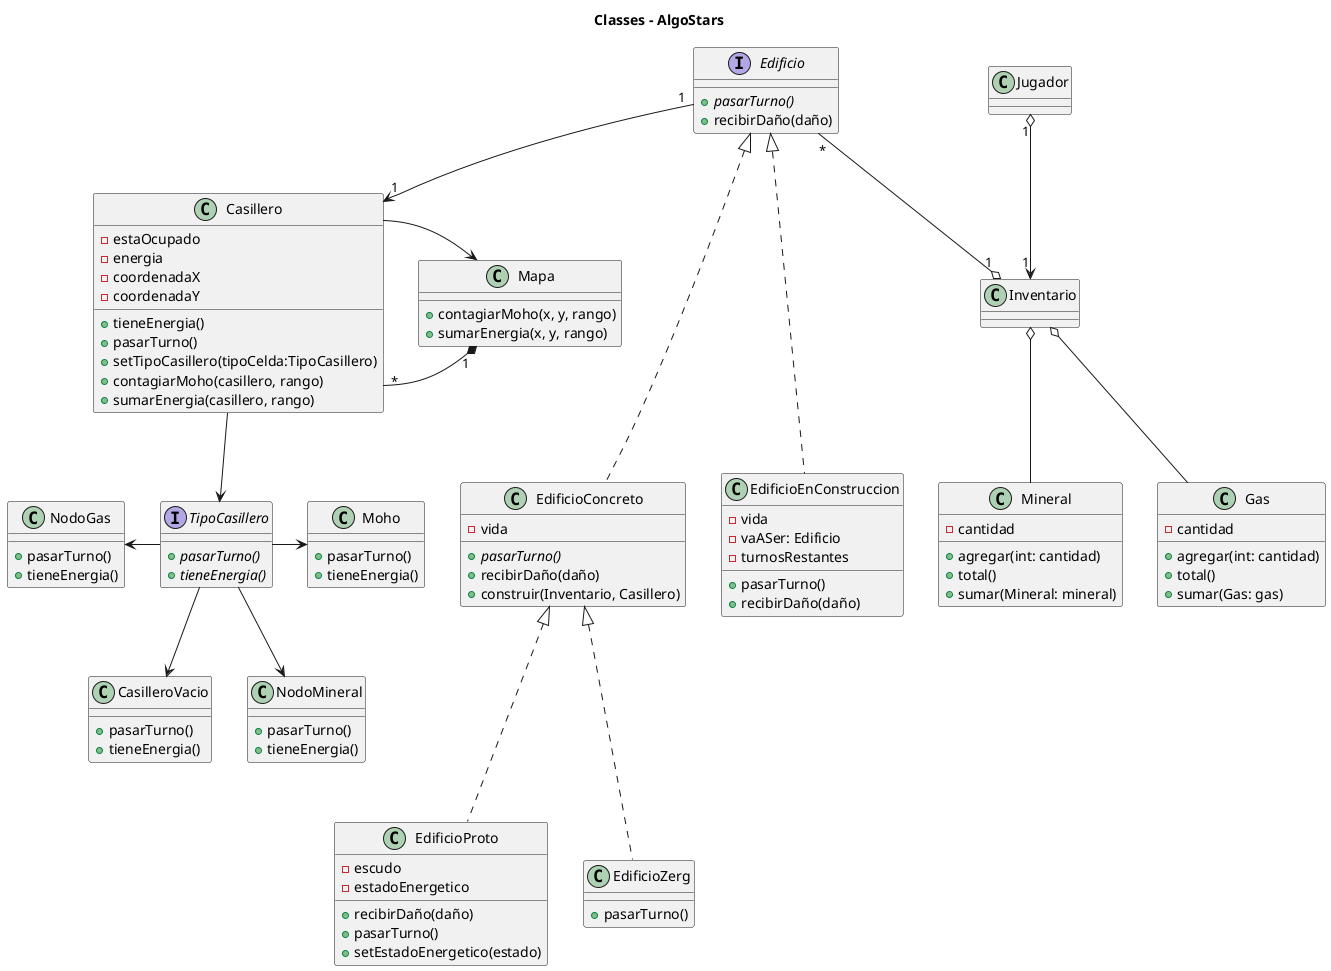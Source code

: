 @startuml
title Classes - AlgoStars

class Jugador {
}

interface Edificio {

    {abstract}+ pasarTurno()
    + recibirDaño(daño)
}

class EdificioConcreto{
    -vida
    {abstract}+ pasarTurno()
    + recibirDaño(daño)
    + construir(Inventario, Casillero)
}

class EdificioEnConstruccion {
    -vida
    + pasarTurno()
    + recibirDaño(daño)
    - vaASer: Edificio
    - turnosRestantes
}

class EdificioProto {
    - escudo
    - estadoEnergetico
    + recibirDaño(daño)
    + pasarTurno()
    '+ estaActivo()'
    + setEstadoEnergetico(estado)
}

class EdificioZerg {
    + pasarTurno()
}

class Casillero {
    + tieneEnergia()
    + pasarTurno()
    + setTipoCasillero(tipoCelda:TipoCasillero)
    + contagiarMoho(casillero, rango)
    + sumarEnergia(casillero, rango)
    - estaOcupado
    - energia
    - coordenadaX
    - coordenadaY
}

class Mapa {
    + contagiarMoho(x, y, rango)
    + sumarEnergia(x, y, rango)
}

class Mineral {
 - cantidad
 + agregar(int: cantidad)
 + total()
 + sumar(Mineral: mineral)
}

class Gas {
 - cantidad
 + agregar(int: cantidad)
 + total()
 + sumar(Gas: gas)
}

class Moho {
    + pasarTurno()
    + tieneEnergia()
}
class CasilleroVacio{
    + pasarTurno()
    + tieneEnergia()
}
class NodoGas{
    + pasarTurno()
    + tieneEnergia()
}
class NodoMineral{
    + pasarTurno()
    + tieneEnergia()
}

class Inventario {
}

interface TipoCasillero{
{abstract}+ pasarTurno()
{abstract}+ tieneEnergia()
}



Casillero --> TipoCasillero

NodoGas <- TipoCasillero
TipoCasillero --> NodoMineral
TipoCasillero --> CasilleroVacio
TipoCasillero -> Moho

Inventario o-- Gas
Inventario o-- Mineral

Mapa "1" *- "*" Casillero
Casillero -> Mapa

Edificio "*"--o "1" Inventario
Edificio "1"-->"1" Casillero


Edificio <|... EdificioConcreto
Edificio <|... EdificioEnConstruccion
EdificioConcreto <|... EdificioZerg
EdificioConcreto <|... EdificioProto



Jugador "1" o--> "1" Inventario
@enduml